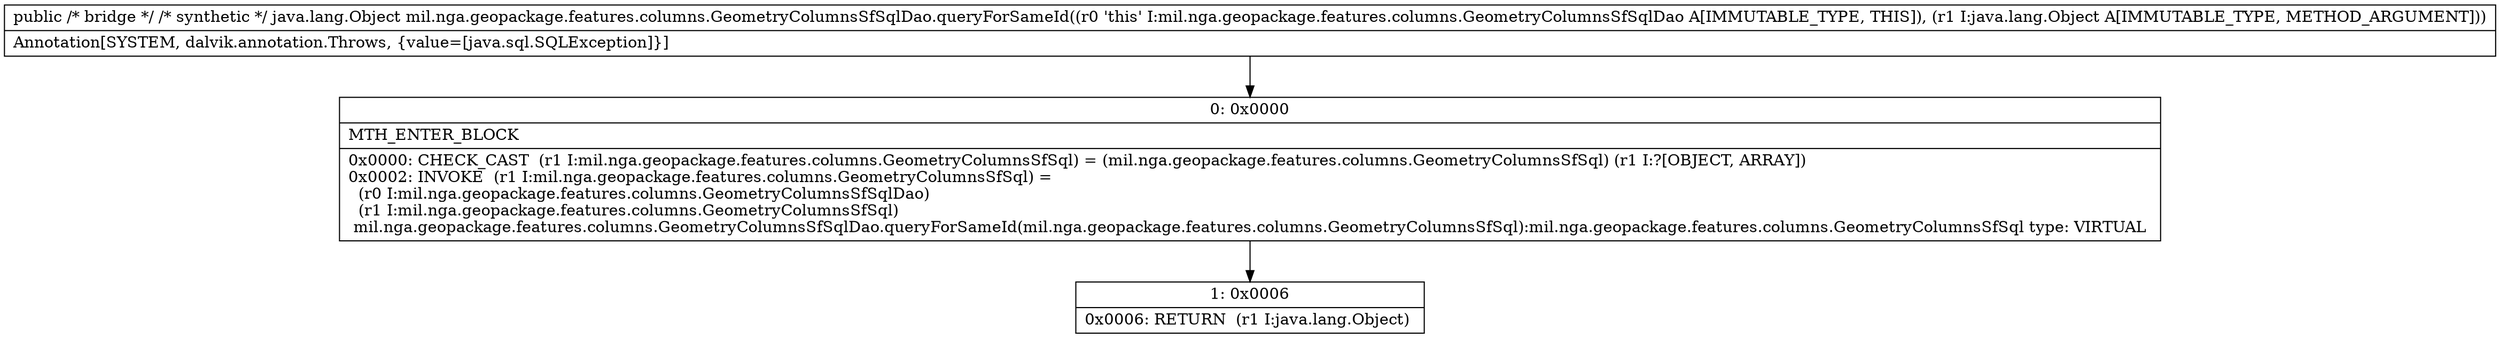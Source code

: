 digraph "CFG formil.nga.geopackage.features.columns.GeometryColumnsSfSqlDao.queryForSameId(Ljava\/lang\/Object;)Ljava\/lang\/Object;" {
Node_0 [shape=record,label="{0\:\ 0x0000|MTH_ENTER_BLOCK\l|0x0000: CHECK_CAST  (r1 I:mil.nga.geopackage.features.columns.GeometryColumnsSfSql) = (mil.nga.geopackage.features.columns.GeometryColumnsSfSql) (r1 I:?[OBJECT, ARRAY]) \l0x0002: INVOKE  (r1 I:mil.nga.geopackage.features.columns.GeometryColumnsSfSql) = \l  (r0 I:mil.nga.geopackage.features.columns.GeometryColumnsSfSqlDao)\l  (r1 I:mil.nga.geopackage.features.columns.GeometryColumnsSfSql)\l mil.nga.geopackage.features.columns.GeometryColumnsSfSqlDao.queryForSameId(mil.nga.geopackage.features.columns.GeometryColumnsSfSql):mil.nga.geopackage.features.columns.GeometryColumnsSfSql type: VIRTUAL \l}"];
Node_1 [shape=record,label="{1\:\ 0x0006|0x0006: RETURN  (r1 I:java.lang.Object) \l}"];
MethodNode[shape=record,label="{public \/* bridge *\/ \/* synthetic *\/ java.lang.Object mil.nga.geopackage.features.columns.GeometryColumnsSfSqlDao.queryForSameId((r0 'this' I:mil.nga.geopackage.features.columns.GeometryColumnsSfSqlDao A[IMMUTABLE_TYPE, THIS]), (r1 I:java.lang.Object A[IMMUTABLE_TYPE, METHOD_ARGUMENT]))  | Annotation[SYSTEM, dalvik.annotation.Throws, \{value=[java.sql.SQLException]\}]\l}"];
MethodNode -> Node_0;
Node_0 -> Node_1;
}

